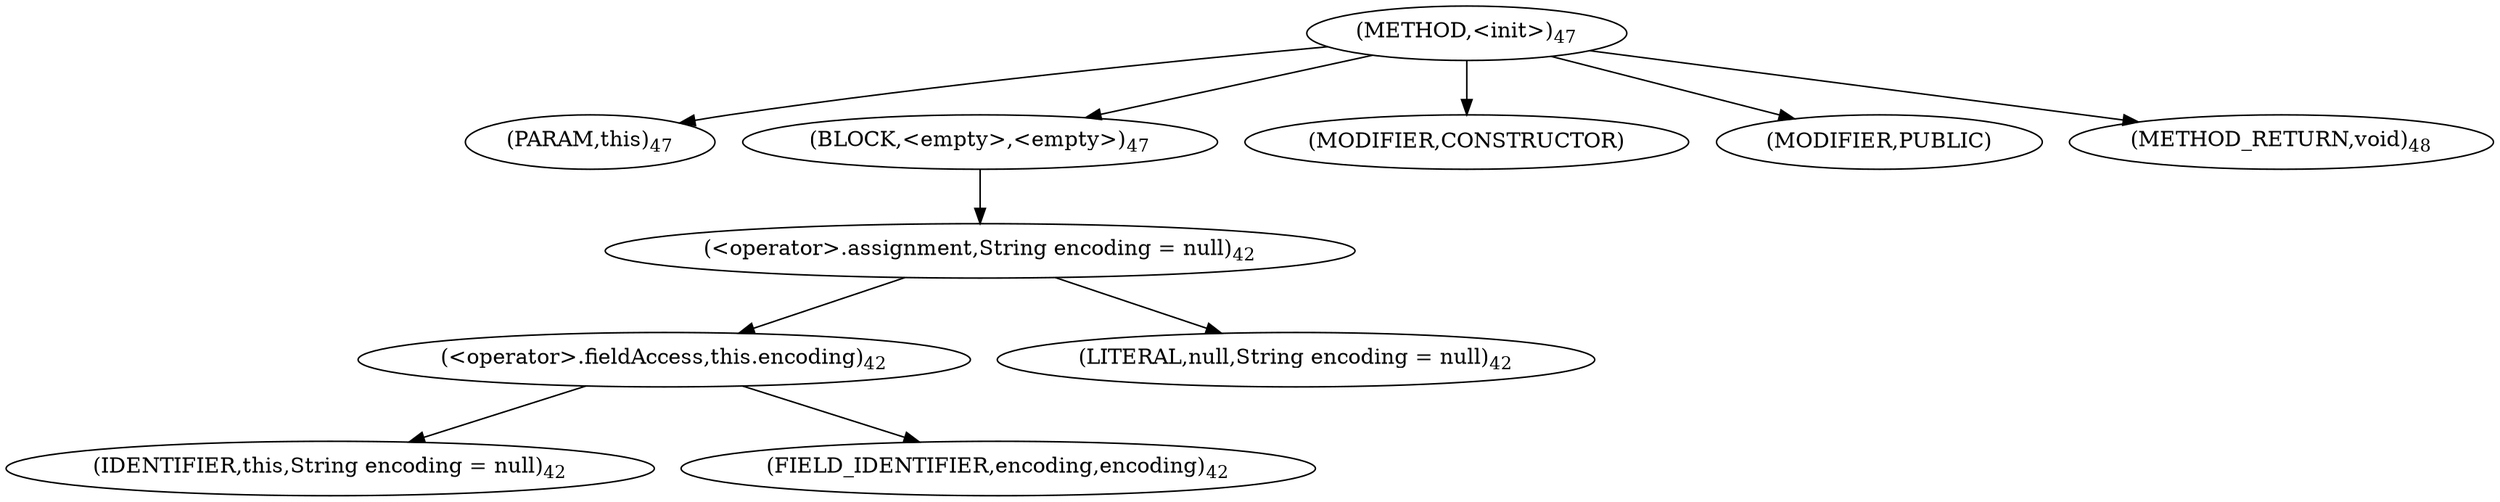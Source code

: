 digraph "&lt;init&gt;" {  
"60" [label = <(METHOD,&lt;init&gt;)<SUB>47</SUB>> ]
"61" [label = <(PARAM,this)<SUB>47</SUB>> ]
"62" [label = <(BLOCK,&lt;empty&gt;,&lt;empty&gt;)<SUB>47</SUB>> ]
"63" [label = <(&lt;operator&gt;.assignment,String encoding = null)<SUB>42</SUB>> ]
"64" [label = <(&lt;operator&gt;.fieldAccess,this.encoding)<SUB>42</SUB>> ]
"65" [label = <(IDENTIFIER,this,String encoding = null)<SUB>42</SUB>> ]
"66" [label = <(FIELD_IDENTIFIER,encoding,encoding)<SUB>42</SUB>> ]
"67" [label = <(LITERAL,null,String encoding = null)<SUB>42</SUB>> ]
"68" [label = <(MODIFIER,CONSTRUCTOR)> ]
"69" [label = <(MODIFIER,PUBLIC)> ]
"70" [label = <(METHOD_RETURN,void)<SUB>48</SUB>> ]
  "60" -> "61" 
  "60" -> "62" 
  "60" -> "68" 
  "60" -> "69" 
  "60" -> "70" 
  "62" -> "63" 
  "63" -> "64" 
  "63" -> "67" 
  "64" -> "65" 
  "64" -> "66" 
}
